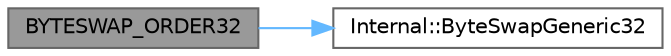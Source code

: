 digraph "BYTESWAP_ORDER32"
{
 // INTERACTIVE_SVG=YES
 // LATEX_PDF_SIZE
  bgcolor="transparent";
  edge [fontname=Helvetica,fontsize=10,labelfontname=Helvetica,labelfontsize=10];
  node [fontname=Helvetica,fontsize=10,shape=box,height=0.2,width=0.4];
  rankdir="LR";
  Node1 [id="Node000001",label="BYTESWAP_ORDER32",height=0.2,width=0.4,color="gray40", fillcolor="grey60", style="filled", fontcolor="black",tooltip=" "];
  Node1 -> Node2 [id="edge1_Node000001_Node000002",color="steelblue1",style="solid",tooltip=" "];
  Node2 [id="Node000002",label="Internal::ByteSwapGeneric32",height=0.2,width=0.4,color="grey40", fillcolor="white", style="filled",URL="$df/d93/namespaceInternal.html#ac978bf7d49dfcc14d8cf12a9bd942dc2",tooltip=" "];
}
